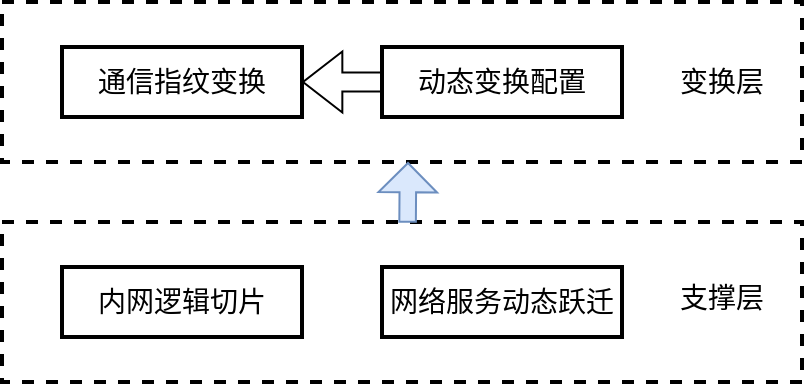 <mxfile version="20.8.23" type="github">
  <diagram name="第 1 页" id="eFnEZ1ACVftLKxrpcX3y">
    <mxGraphModel dx="988" dy="509" grid="1" gridSize="10" guides="1" tooltips="1" connect="1" arrows="1" fold="1" page="1" pageScale="1" pageWidth="827" pageHeight="1169" math="0" shadow="0">
      <root>
        <mxCell id="0" />
        <mxCell id="1" parent="0" />
        <mxCell id="eVXDq6Tb_Z_STfx86WKF-1" value="" style="rounded=0;whiteSpace=wrap;html=1;fillColor=none;dashed=1;strokeWidth=2;" vertex="1" parent="1">
          <mxGeometry x="170" y="190" width="400" height="80" as="geometry" />
        </mxCell>
        <mxCell id="eVXDq6Tb_Z_STfx86WKF-4" value="通信指纹变换" style="rounded=0;whiteSpace=wrap;html=1;strokeWidth=2;fillColor=none;fontSize=14;" vertex="1" parent="1">
          <mxGeometry x="200" y="212.5" width="120" height="35" as="geometry" />
        </mxCell>
        <mxCell id="eVXDq6Tb_Z_STfx86WKF-8" value="动态变换配置" style="rounded=0;whiteSpace=wrap;html=1;strokeWidth=2;fillColor=none;fontSize=14;" vertex="1" parent="1">
          <mxGeometry x="360" y="212.5" width="120" height="35" as="geometry" />
        </mxCell>
        <mxCell id="eVXDq6Tb_Z_STfx86WKF-9" value="变换层" style="text;html=1;strokeColor=none;fillColor=none;align=center;verticalAlign=middle;whiteSpace=wrap;rounded=0;fontSize=14;" vertex="1" parent="1">
          <mxGeometry x="500" y="215" width="60" height="30" as="geometry" />
        </mxCell>
        <mxCell id="eVXDq6Tb_Z_STfx86WKF-10" value="" style="rounded=0;whiteSpace=wrap;html=1;fillColor=none;dashed=1;strokeWidth=2;" vertex="1" parent="1">
          <mxGeometry x="170" y="300" width="400" height="80" as="geometry" />
        </mxCell>
        <mxCell id="eVXDq6Tb_Z_STfx86WKF-11" value="内网逻辑切片" style="rounded=0;whiteSpace=wrap;html=1;strokeWidth=2;fillColor=none;fontSize=14;" vertex="1" parent="1">
          <mxGeometry x="200" y="322.5" width="120" height="35" as="geometry" />
        </mxCell>
        <mxCell id="eVXDq6Tb_Z_STfx86WKF-12" value="网络服务动态跃迁" style="rounded=0;whiteSpace=wrap;html=1;strokeWidth=2;fillColor=none;fontSize=14;" vertex="1" parent="1">
          <mxGeometry x="360" y="322.5" width="120" height="35" as="geometry" />
        </mxCell>
        <mxCell id="eVXDq6Tb_Z_STfx86WKF-13" value="支撑层" style="text;html=1;strokeColor=none;fillColor=none;align=center;verticalAlign=middle;whiteSpace=wrap;rounded=0;fontSize=14;" vertex="1" parent="1">
          <mxGeometry x="500" y="322.5" width="60" height="30" as="geometry" />
        </mxCell>
        <mxCell id="eVXDq6Tb_Z_STfx86WKF-14" value="" style="shape=flexArrow;endArrow=classic;html=1;rounded=0;fontSize=14;exitX=0.512;exitY=0.005;exitDx=0;exitDy=0;exitPerimeter=0;width=8.276;endSize=4.545;fillColor=#dae8fc;strokeColor=#6c8ebf;" edge="1" parent="1">
          <mxGeometry width="50" height="50" relative="1" as="geometry">
            <mxPoint x="372.8" y="300.4" as="sourcePoint" />
            <mxPoint x="373" y="270" as="targetPoint" />
          </mxGeometry>
        </mxCell>
        <mxCell id="eVXDq6Tb_Z_STfx86WKF-15" value="" style="shape=flexArrow;endArrow=classic;html=1;rounded=0;fontSize=14;entryX=1;entryY=0.5;entryDx=0;entryDy=0;exitX=0;exitY=0.5;exitDx=0;exitDy=0;width=9.524;endSize=6.224;" edge="1" parent="1" source="eVXDq6Tb_Z_STfx86WKF-8" target="eVXDq6Tb_Z_STfx86WKF-4">
          <mxGeometry width="50" height="50" relative="1" as="geometry">
            <mxPoint x="310" y="290" as="sourcePoint" />
            <mxPoint x="360" y="240" as="targetPoint" />
          </mxGeometry>
        </mxCell>
      </root>
    </mxGraphModel>
  </diagram>
</mxfile>
